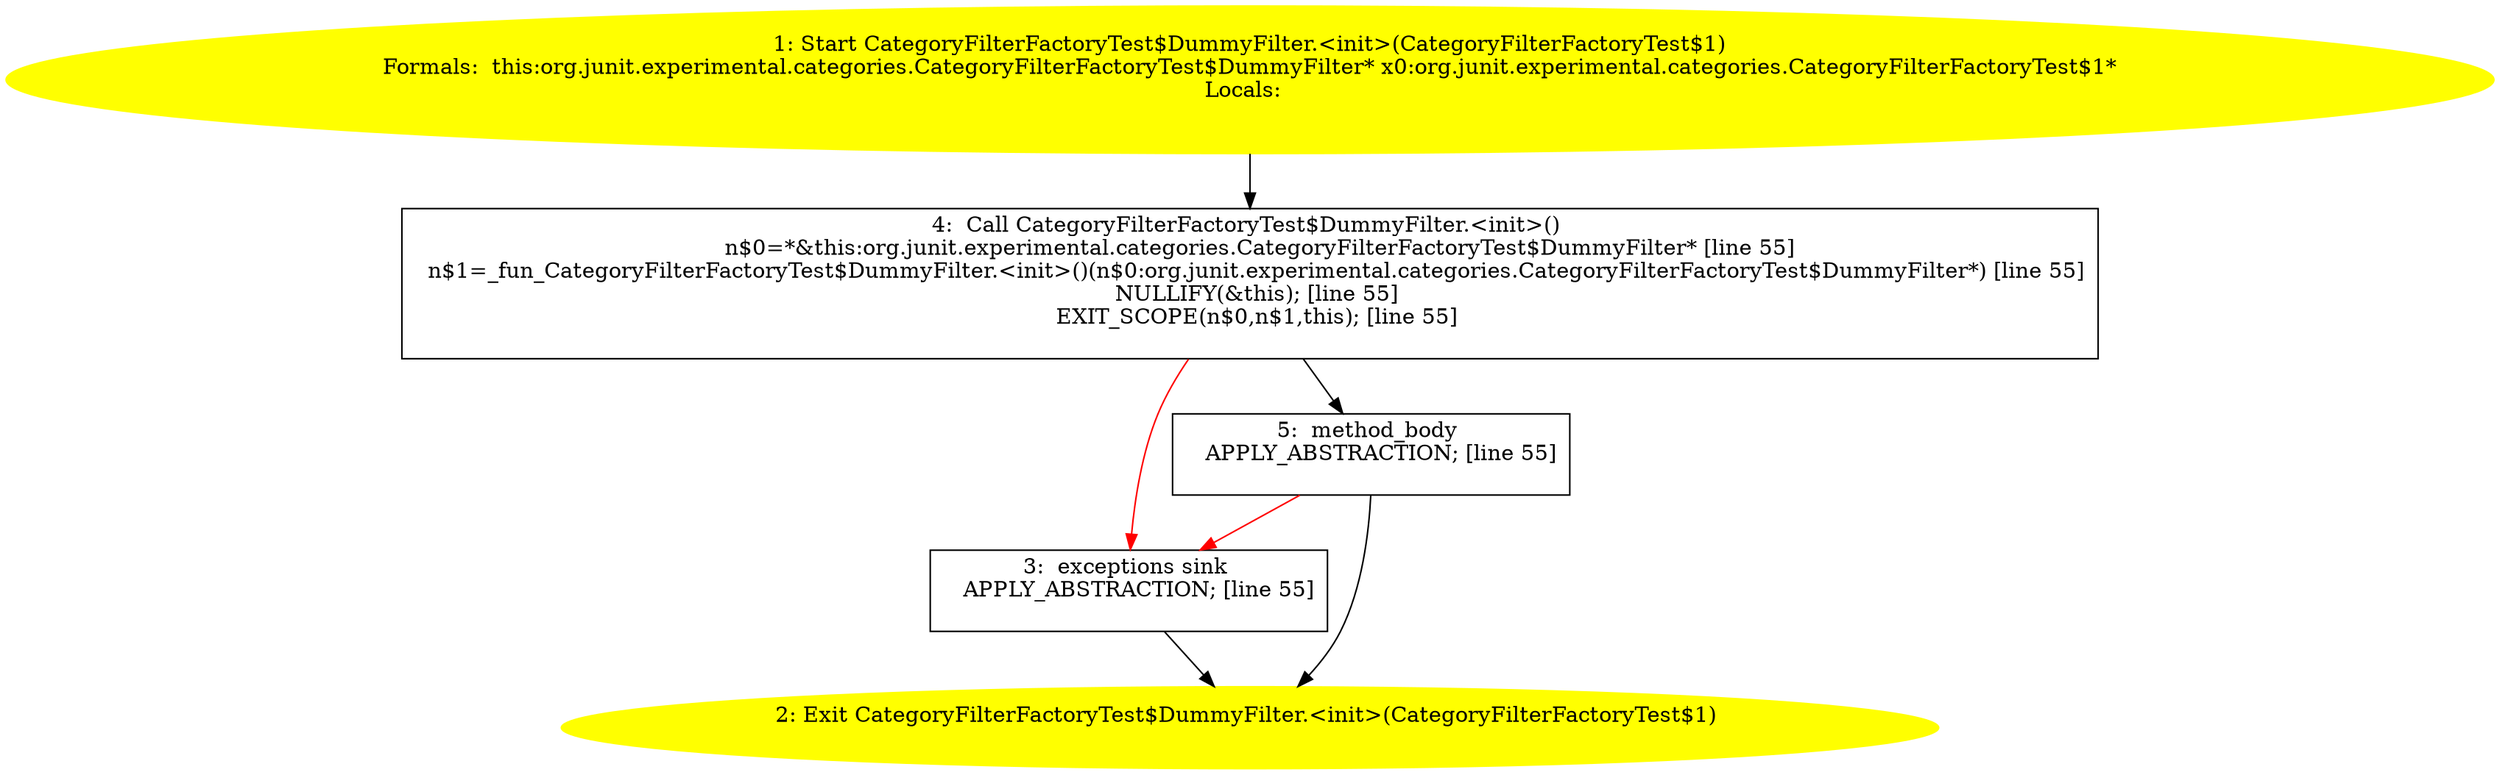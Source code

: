 /* @generated */
digraph cfg {
"org.junit.experimental.categories.CategoryFilterFactoryTest$DummyFilter.<init>(org.junit.experimenta.d851aa8de63f6ffd916d91749427bfb3_1" [label="1: Start CategoryFilterFactoryTest$DummyFilter.<init>(CategoryFilterFactoryTest$1)\nFormals:  this:org.junit.experimental.categories.CategoryFilterFactoryTest$DummyFilter* x0:org.junit.experimental.categories.CategoryFilterFactoryTest$1*\nLocals:  \n  " color=yellow style=filled]
	

	 "org.junit.experimental.categories.CategoryFilterFactoryTest$DummyFilter.<init>(org.junit.experimenta.d851aa8de63f6ffd916d91749427bfb3_1" -> "org.junit.experimental.categories.CategoryFilterFactoryTest$DummyFilter.<init>(org.junit.experimenta.d851aa8de63f6ffd916d91749427bfb3_4" ;
"org.junit.experimental.categories.CategoryFilterFactoryTest$DummyFilter.<init>(org.junit.experimenta.d851aa8de63f6ffd916d91749427bfb3_2" [label="2: Exit CategoryFilterFactoryTest$DummyFilter.<init>(CategoryFilterFactoryTest$1) \n  " color=yellow style=filled]
	

"org.junit.experimental.categories.CategoryFilterFactoryTest$DummyFilter.<init>(org.junit.experimenta.d851aa8de63f6ffd916d91749427bfb3_3" [label="3:  exceptions sink \n   APPLY_ABSTRACTION; [line 55]\n " shape="box"]
	

	 "org.junit.experimental.categories.CategoryFilterFactoryTest$DummyFilter.<init>(org.junit.experimenta.d851aa8de63f6ffd916d91749427bfb3_3" -> "org.junit.experimental.categories.CategoryFilterFactoryTest$DummyFilter.<init>(org.junit.experimenta.d851aa8de63f6ffd916d91749427bfb3_2" ;
"org.junit.experimental.categories.CategoryFilterFactoryTest$DummyFilter.<init>(org.junit.experimenta.d851aa8de63f6ffd916d91749427bfb3_4" [label="4:  Call CategoryFilterFactoryTest$DummyFilter.<init>() \n   n$0=*&this:org.junit.experimental.categories.CategoryFilterFactoryTest$DummyFilter* [line 55]\n  n$1=_fun_CategoryFilterFactoryTest$DummyFilter.<init>()(n$0:org.junit.experimental.categories.CategoryFilterFactoryTest$DummyFilter*) [line 55]\n  NULLIFY(&this); [line 55]\n  EXIT_SCOPE(n$0,n$1,this); [line 55]\n " shape="box"]
	

	 "org.junit.experimental.categories.CategoryFilterFactoryTest$DummyFilter.<init>(org.junit.experimenta.d851aa8de63f6ffd916d91749427bfb3_4" -> "org.junit.experimental.categories.CategoryFilterFactoryTest$DummyFilter.<init>(org.junit.experimenta.d851aa8de63f6ffd916d91749427bfb3_5" ;
	 "org.junit.experimental.categories.CategoryFilterFactoryTest$DummyFilter.<init>(org.junit.experimenta.d851aa8de63f6ffd916d91749427bfb3_4" -> "org.junit.experimental.categories.CategoryFilterFactoryTest$DummyFilter.<init>(org.junit.experimenta.d851aa8de63f6ffd916d91749427bfb3_3" [color="red" ];
"org.junit.experimental.categories.CategoryFilterFactoryTest$DummyFilter.<init>(org.junit.experimenta.d851aa8de63f6ffd916d91749427bfb3_5" [label="5:  method_body \n   APPLY_ABSTRACTION; [line 55]\n " shape="box"]
	

	 "org.junit.experimental.categories.CategoryFilterFactoryTest$DummyFilter.<init>(org.junit.experimenta.d851aa8de63f6ffd916d91749427bfb3_5" -> "org.junit.experimental.categories.CategoryFilterFactoryTest$DummyFilter.<init>(org.junit.experimenta.d851aa8de63f6ffd916d91749427bfb3_2" ;
	 "org.junit.experimental.categories.CategoryFilterFactoryTest$DummyFilter.<init>(org.junit.experimenta.d851aa8de63f6ffd916d91749427bfb3_5" -> "org.junit.experimental.categories.CategoryFilterFactoryTest$DummyFilter.<init>(org.junit.experimenta.d851aa8de63f6ffd916d91749427bfb3_3" [color="red" ];
}
